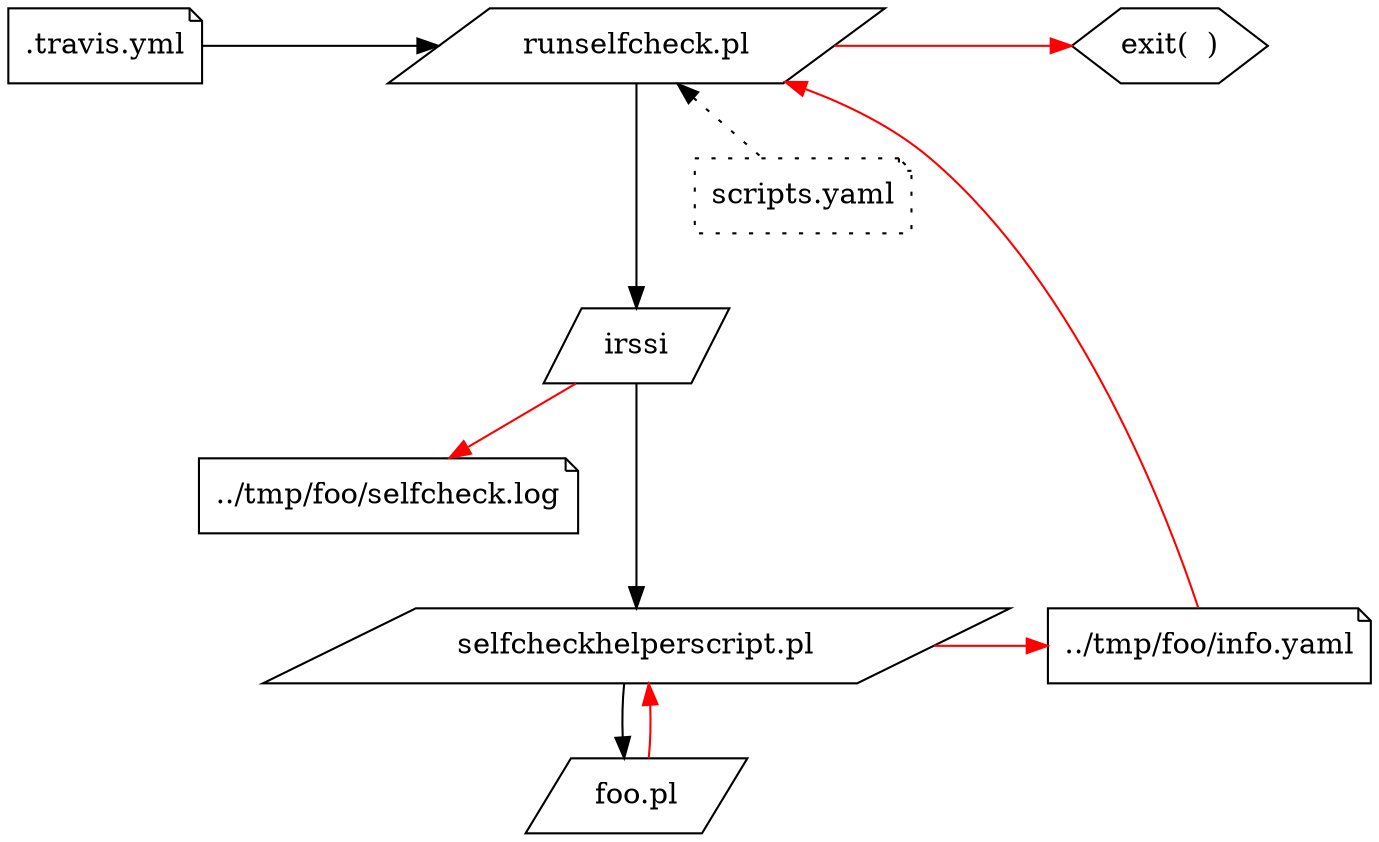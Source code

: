 digraph cycle {
	travis [shape=note,label=".travis.yml"];
	rsc [shape=parallelogram,label="runselfcheck.pl"];
	irssi [shape=parallelogram,label="irssi"];
	log [shape=note,label="../tmp/foo/selfcheck.log"];
	helper [shape=parallelogram,label="selfcheckhelperscript.pl"];
	foo [shape=parallelogram,label="foo.pl"];
	scripts [shape=note,label="scripts.yaml",style=dotted];
	exit [shape=hexagon,label="exit(  )"]
	info [shape=note,label="../tmp/foo/info.yaml"];
	subgraph test {
		rsc -> scripts [dir=back,style=dotted];
		rsc -> irssi [weight=5,minlen=2]; 
		irssi -> helper [weight=5,minlen=2];
		helper -> foo [weight=5];
	}
	foo -> helper-> info -> rsc [color=red];
	rsc -> exit [color=red,minlen=5];
	irssi -> log [color=red];
	{rank=same; info helper  }
	travis -> rsc [minlen=5];
	{rank=same; rsc travis exit }
}
